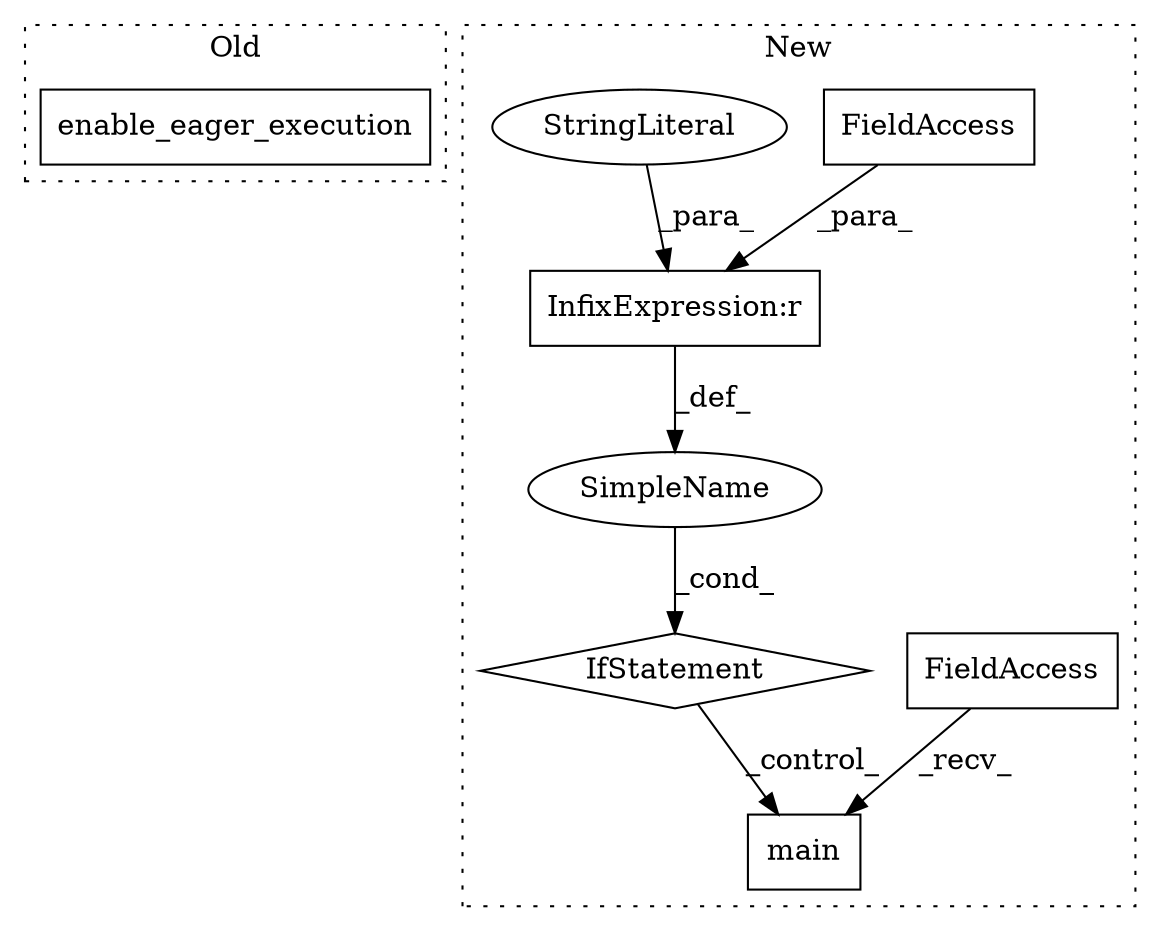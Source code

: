 digraph G {
subgraph cluster0 {
1 [label="enable_eager_execution" a="32" s="220" l="24" shape="box"];
label = "Old";
style="dotted";
}
subgraph cluster1 {
2 [label="main" a="32" s="18136" l="6" shape="box"];
3 [label="InfixExpression:r" a="27" s="18096" l="4" shape="box"];
4 [label="SimpleName" a="42" s="" l="" shape="ellipse"];
5 [label="IfStatement" a="25" s="18084,18110" l="4,2" shape="diamond"];
6 [label="FieldAccess" a="22" s="18088" l="8" shape="box"];
7 [label="FieldAccess" a="22" s="18120" l="15" shape="box"];
8 [label="StringLiteral" a="45" s="18100" l="10" shape="ellipse"];
label = "New";
style="dotted";
}
3 -> 4 [label="_def_"];
4 -> 5 [label="_cond_"];
5 -> 2 [label="_control_"];
6 -> 3 [label="_para_"];
7 -> 2 [label="_recv_"];
8 -> 3 [label="_para_"];
}